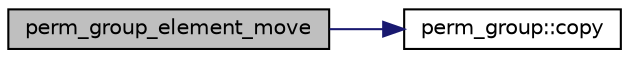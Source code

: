 digraph "perm_group_element_move"
{
  edge [fontname="Helvetica",fontsize="10",labelfontname="Helvetica",labelfontsize="10"];
  node [fontname="Helvetica",fontsize="10",shape=record];
  rankdir="LR";
  Node8210 [label="perm_group_element_move",height=0.2,width=0.4,color="black", fillcolor="grey75", style="filled", fontcolor="black"];
  Node8210 -> Node8211 [color="midnightblue",fontsize="10",style="solid",fontname="Helvetica"];
  Node8211 [label="perm_group::copy",height=0.2,width=0.4,color="black", fillcolor="white", style="filled",URL="$df/d0a/classperm__group.html#aeb250cf88ebc1ac4ff44f207ecedbd53"];
}
